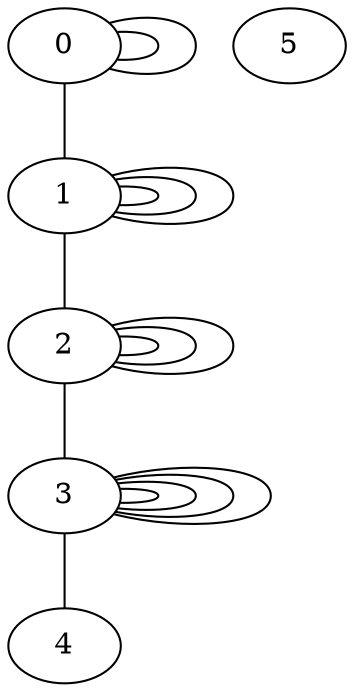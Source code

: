 graph{
0 -- 1
1 -- 2
2 -- 3
3 -- 4
2 -- 2
0 -- 0
1 -- 1
1 -- 1
1 -- 1
2 -- 2
3 -- 3
3 -- 3
3 -- 3
3 -- 3
2 -- 2
0 -- 0
5
}
